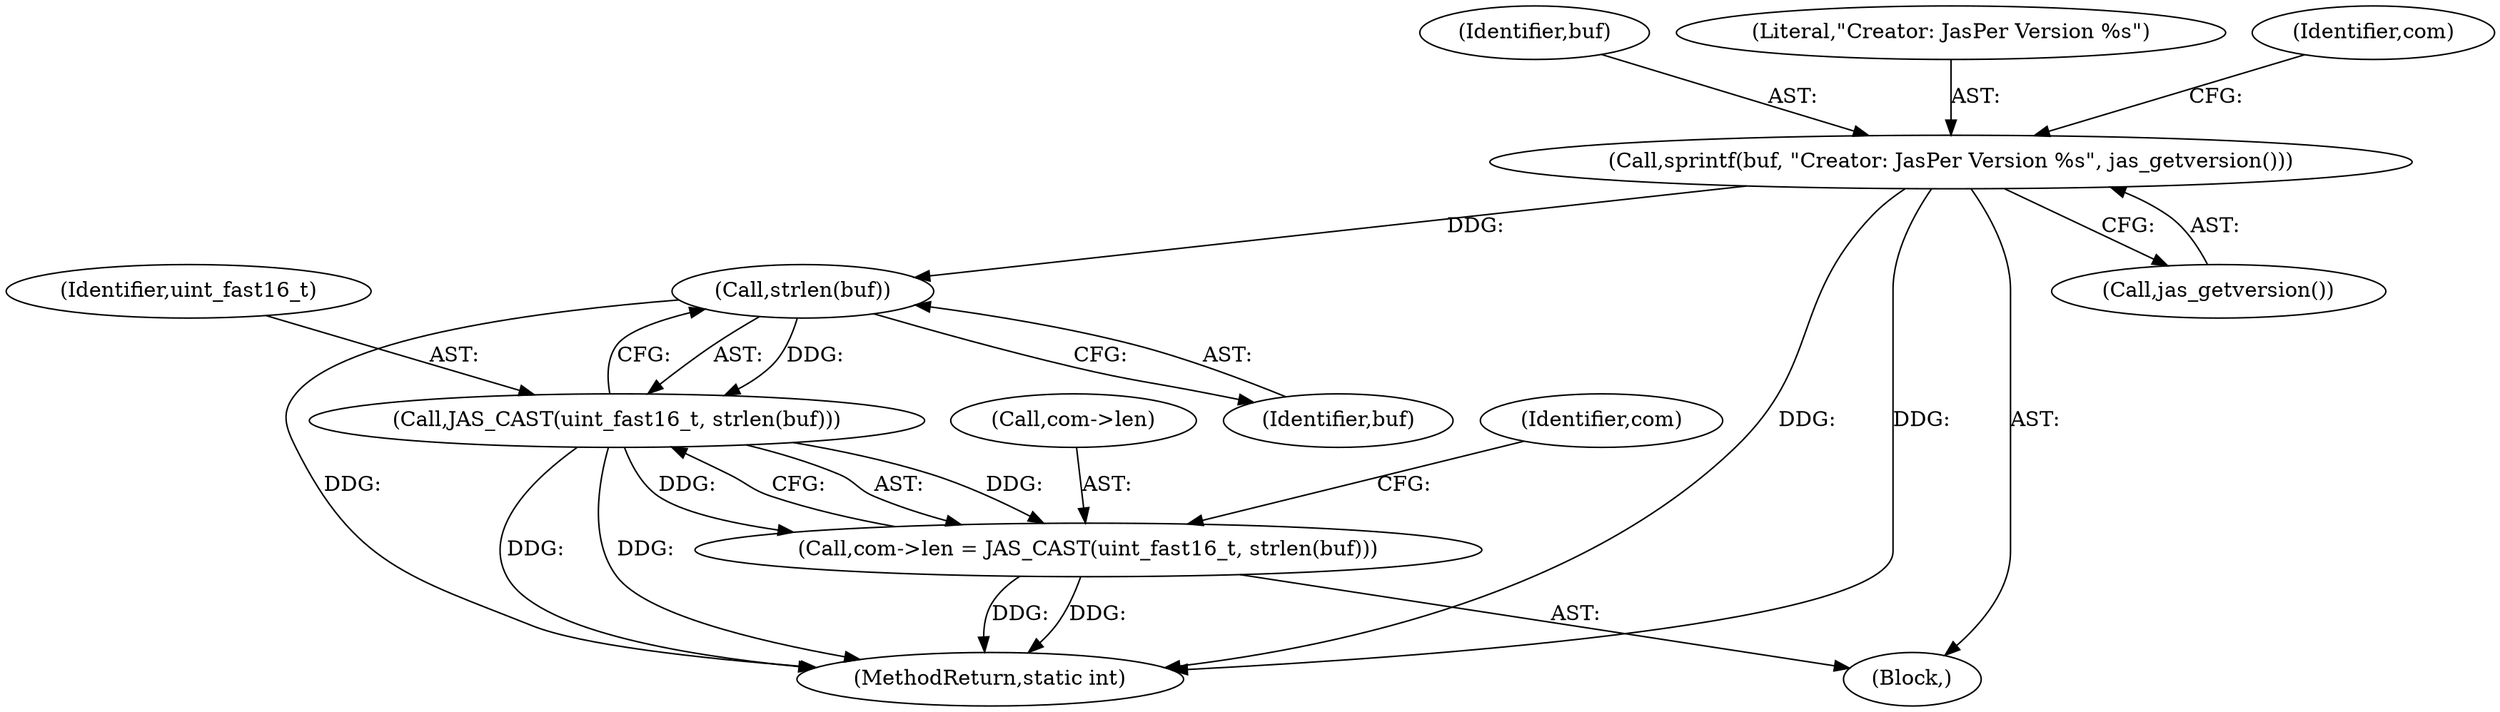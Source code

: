 digraph "0_jasper_d42b2388f7f8e0332c846675133acea151fc557a_38@API" {
"1000394" [label="(Call,sprintf(buf, \"Creator: JasPer Version %s\", jas_getversion()))"];
"1000414" [label="(Call,strlen(buf))"];
"1000412" [label="(Call,JAS_CAST(uint_fast16_t, strlen(buf)))"];
"1000408" [label="(Call,com->len = JAS_CAST(uint_fast16_t, strlen(buf)))"];
"1000395" [label="(Identifier,buf)"];
"1000413" [label="(Identifier,uint_fast16_t)"];
"1000397" [label="(Call,jas_getversion())"];
"1001187" [label="(MethodReturn,static int)"];
"1000415" [label="(Identifier,buf)"];
"1000396" [label="(Literal,\"Creator: JasPer Version %s\")"];
"1000399" [label="(Identifier,com)"];
"1000394" [label="(Call,sprintf(buf, \"Creator: JasPer Version %s\", jas_getversion()))"];
"1000106" [label="(Block,)"];
"1000409" [label="(Call,com->len)"];
"1000412" [label="(Call,JAS_CAST(uint_fast16_t, strlen(buf)))"];
"1000418" [label="(Identifier,com)"];
"1000408" [label="(Call,com->len = JAS_CAST(uint_fast16_t, strlen(buf)))"];
"1000414" [label="(Call,strlen(buf))"];
"1000394" -> "1000106"  [label="AST: "];
"1000394" -> "1000397"  [label="CFG: "];
"1000395" -> "1000394"  [label="AST: "];
"1000396" -> "1000394"  [label="AST: "];
"1000397" -> "1000394"  [label="AST: "];
"1000399" -> "1000394"  [label="CFG: "];
"1000394" -> "1001187"  [label="DDG: "];
"1000394" -> "1001187"  [label="DDG: "];
"1000394" -> "1000414"  [label="DDG: "];
"1000414" -> "1000412"  [label="AST: "];
"1000414" -> "1000415"  [label="CFG: "];
"1000415" -> "1000414"  [label="AST: "];
"1000412" -> "1000414"  [label="CFG: "];
"1000414" -> "1001187"  [label="DDG: "];
"1000414" -> "1000412"  [label="DDG: "];
"1000412" -> "1000408"  [label="AST: "];
"1000413" -> "1000412"  [label="AST: "];
"1000408" -> "1000412"  [label="CFG: "];
"1000412" -> "1001187"  [label="DDG: "];
"1000412" -> "1001187"  [label="DDG: "];
"1000412" -> "1000408"  [label="DDG: "];
"1000412" -> "1000408"  [label="DDG: "];
"1000408" -> "1000106"  [label="AST: "];
"1000409" -> "1000408"  [label="AST: "];
"1000418" -> "1000408"  [label="CFG: "];
"1000408" -> "1001187"  [label="DDG: "];
"1000408" -> "1001187"  [label="DDG: "];
}
